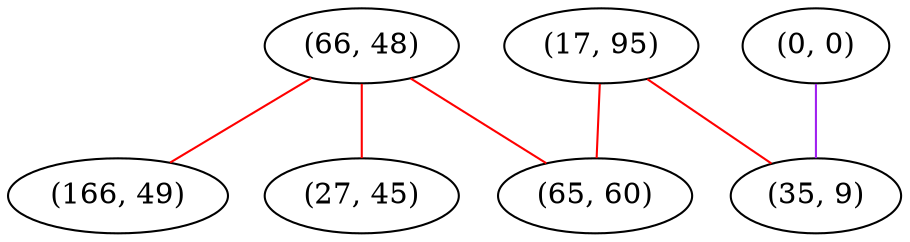 graph "" {
"(66, 48)";
"(0, 0)";
"(17, 95)";
"(35, 9)";
"(65, 60)";
"(166, 49)";
"(27, 45)";
"(66, 48)" -- "(166, 49)"  [color=red, key=0, weight=1];
"(66, 48)" -- "(65, 60)"  [color=red, key=0, weight=1];
"(66, 48)" -- "(27, 45)"  [color=red, key=0, weight=1];
"(0, 0)" -- "(35, 9)"  [color=purple, key=0, weight=4];
"(17, 95)" -- "(35, 9)"  [color=red, key=0, weight=1];
"(17, 95)" -- "(65, 60)"  [color=red, key=0, weight=1];
}
